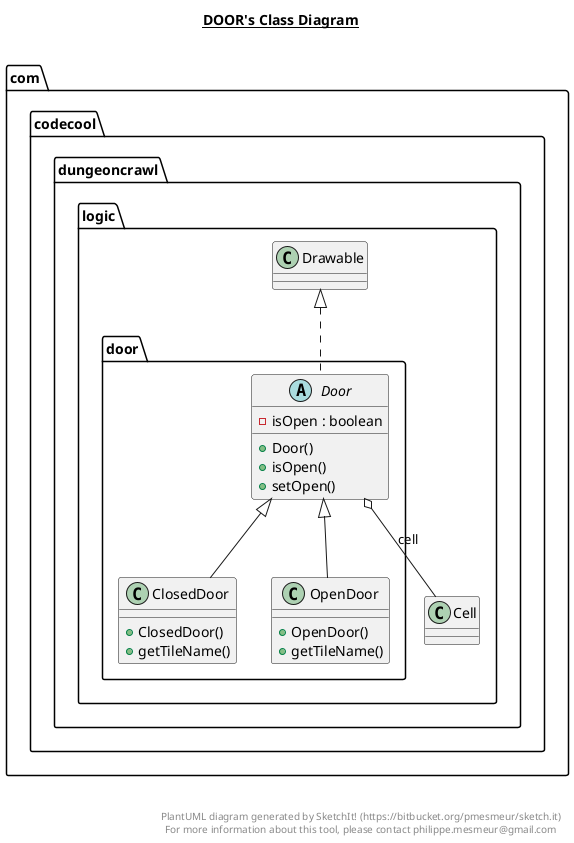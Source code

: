 @startuml

title __DOOR's Class Diagram__\n

  namespace com.codecool.dungeoncrawl {
    namespace logic {
      namespace door {
        class com.codecool.dungeoncrawl.logic.door.ClosedDoor {
            + ClosedDoor()
            + getTileName()
        }
      }
    }
  }
  

  namespace com.codecool.dungeoncrawl {
    namespace logic {
      namespace door {
        abstract class com.codecool.dungeoncrawl.logic.door.Door {
            - isOpen : boolean
            + Door()
            + isOpen()
            + setOpen()
        }
      }
    }
  }
  

  namespace com.codecool.dungeoncrawl {
    namespace logic {
      namespace door {
        class com.codecool.dungeoncrawl.logic.door.OpenDoor {
            + OpenDoor()
            + getTileName()
        }
      }
    }
  }
  

  com.codecool.dungeoncrawl.logic.door.ClosedDoor -up-|> com.codecool.dungeoncrawl.logic.door.Door
  com.codecool.dungeoncrawl.logic.door.Door .up.|> com.codecool.dungeoncrawl.logic.Drawable
  com.codecool.dungeoncrawl.logic.door.Door o-- com.codecool.dungeoncrawl.logic.Cell : cell
  com.codecool.dungeoncrawl.logic.door.OpenDoor -up-|> com.codecool.dungeoncrawl.logic.door.Door


right footer


PlantUML diagram generated by SketchIt! (https://bitbucket.org/pmesmeur/sketch.it)
For more information about this tool, please contact philippe.mesmeur@gmail.com
endfooter

@enduml
